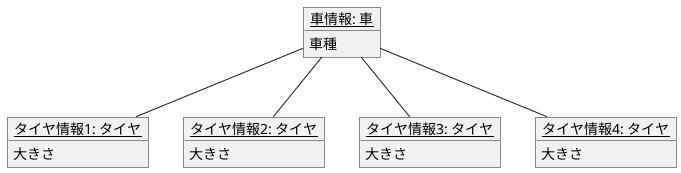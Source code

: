 @startuml 3-4-2
object "<u>車情報: 車</u>" as car {
車種
}
object "<u>タイヤ情報1: タイヤ</u>" as t1{
大きさ
}
object "<u>タイヤ情報2: タイヤ</u>" as t2{
大きさ
}
object "<u>タイヤ情報3: タイヤ</u>" as t3{
大きさ
}
object "<u>タイヤ情報4: タイヤ</u>" as t4{
大きさ
}
car -- t1
car -- t2
car -- t3
car -- t4
@enduml